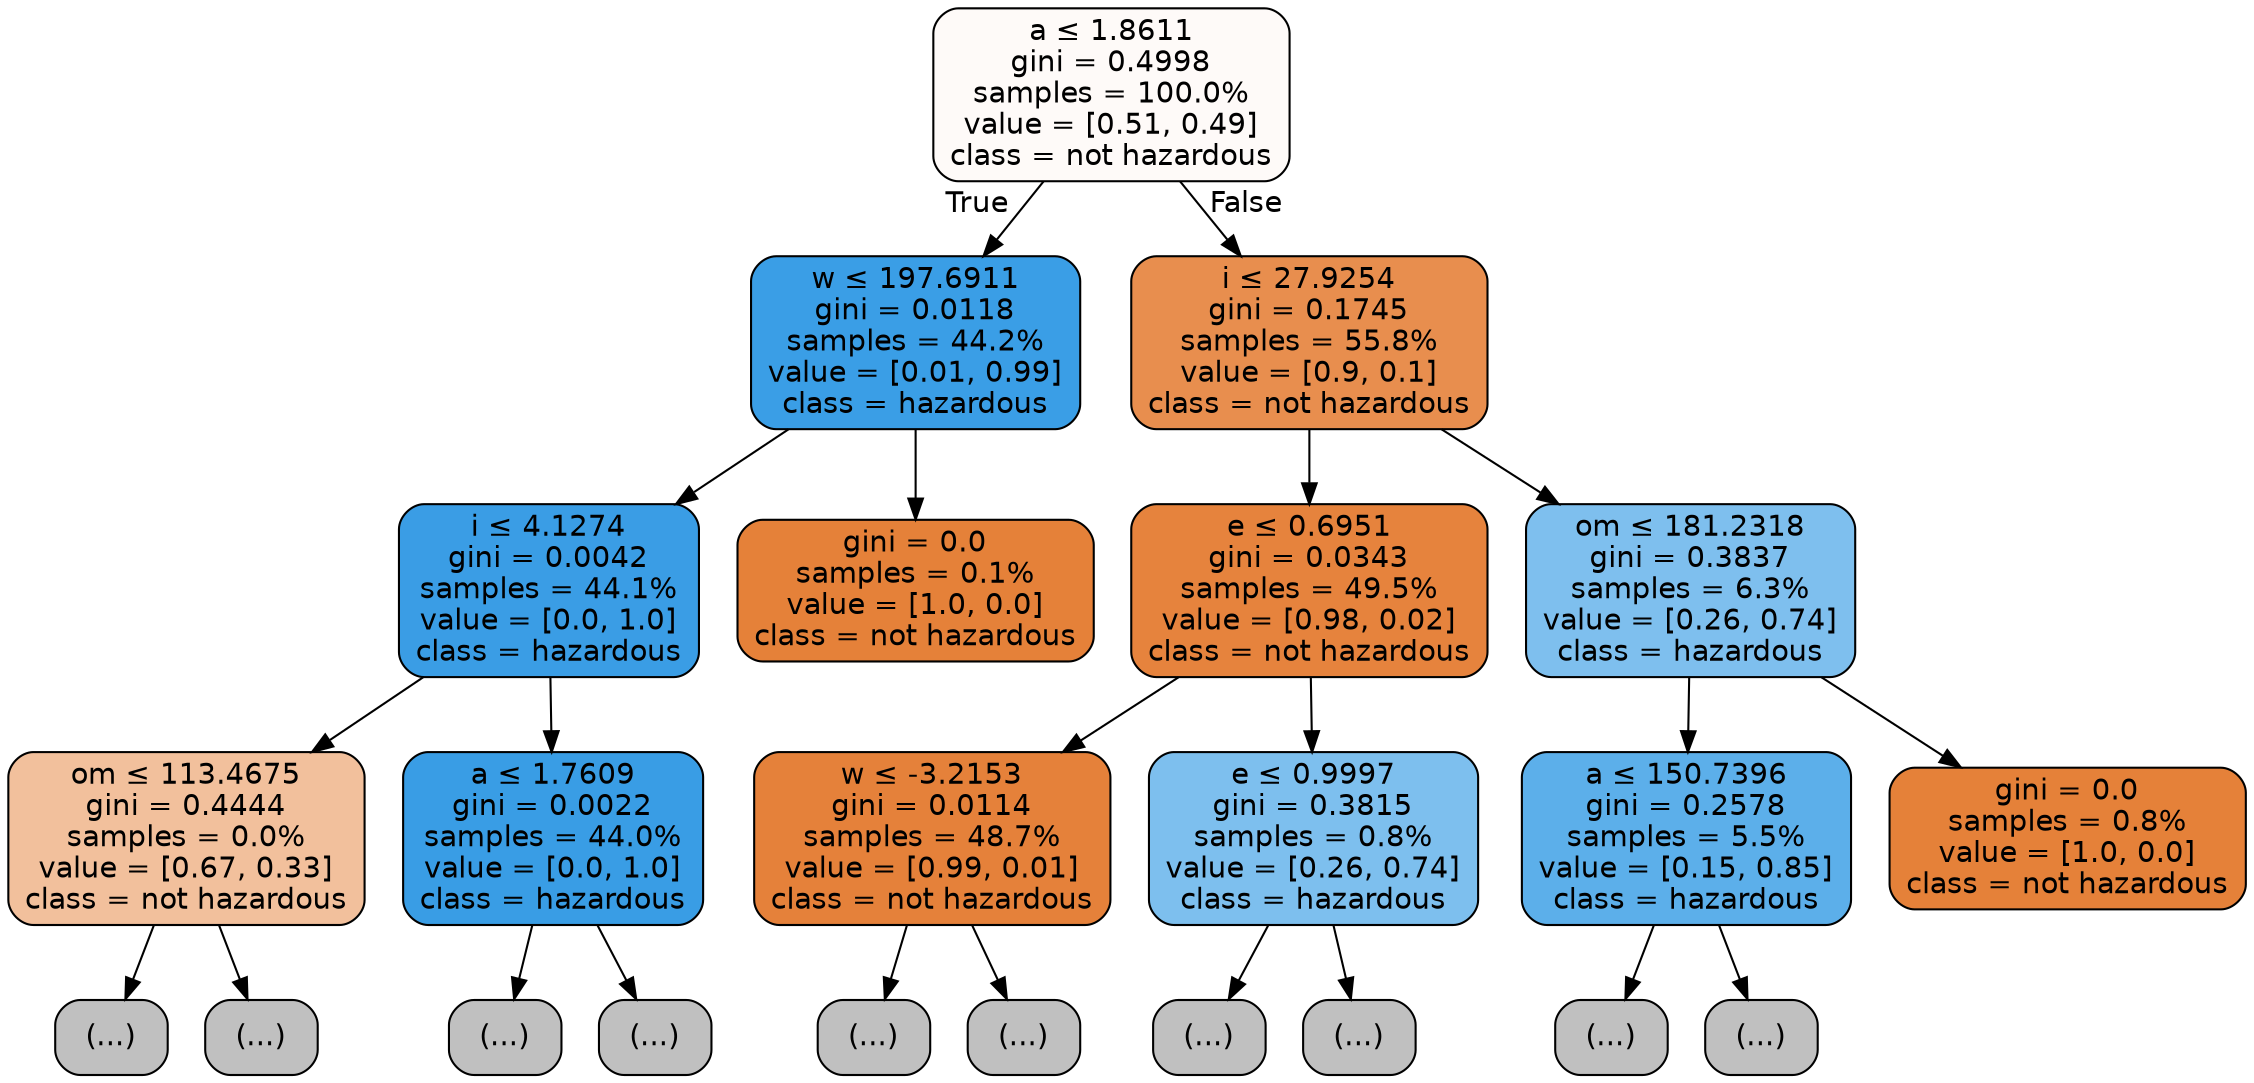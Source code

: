 digraph Tree {
node [color="black", fontname=helvetica, shape=box, style="filled, rounded"];
edge [fontname=helvetica];
0 [fillcolor="#e5813909", label=<a &le; 1.8611<br/>gini = 0.4998<br/>samples = 100.0%<br/>value = [0.51, 0.49]<br/>class = not hazardous>];
1 [fillcolor="#399de5fd", label=<w &le; 197.6911<br/>gini = 0.0118<br/>samples = 44.2%<br/>value = [0.01, 0.99]<br/>class = hazardous>];
0 -> 1  [headlabel="True", labelangle=45, labeldistance="2.5"];
2 [fillcolor="#399de5fe", label=<i &le; 4.1274<br/>gini = 0.0042<br/>samples = 44.1%<br/>value = [0.0, 1.0]<br/>class = hazardous>];
1 -> 2;
3 [fillcolor="#e581397f", label=<om &le; 113.4675<br/>gini = 0.4444<br/>samples = 0.0%<br/>value = [0.67, 0.33]<br/>class = not hazardous>];
2 -> 3;
4 [fillcolor="#C0C0C0", label="(...)"];
3 -> 4;
5 [fillcolor="#C0C0C0", label="(...)"];
3 -> 5;
6 [fillcolor="#399de5ff", label=<a &le; 1.7609<br/>gini = 0.0022<br/>samples = 44.0%<br/>value = [0.0, 1.0]<br/>class = hazardous>];
2 -> 6;
7 [fillcolor="#C0C0C0", label="(...)"];
6 -> 7;
10 [fillcolor="#C0C0C0", label="(...)"];
6 -> 10;
13 [fillcolor="#e58139ff", label=<gini = 0.0<br/>samples = 0.1%<br/>value = [1.0, 0.0]<br/>class = not hazardous>];
1 -> 13;
14 [fillcolor="#e58139e4", label=<i &le; 27.9254<br/>gini = 0.1745<br/>samples = 55.8%<br/>value = [0.9, 0.1]<br/>class = not hazardous>];
0 -> 14  [headlabel="False", labelangle="-45", labeldistance="2.5"];
15 [fillcolor="#e58139fa", label=<e &le; 0.6951<br/>gini = 0.0343<br/>samples = 49.5%<br/>value = [0.98, 0.02]<br/>class = not hazardous>];
14 -> 15;
16 [fillcolor="#e58139fe", label=<w &le; -3.2153<br/>gini = 0.0114<br/>samples = 48.7%<br/>value = [0.99, 0.01]<br/>class = not hazardous>];
15 -> 16;
17 [fillcolor="#C0C0C0", label="(...)"];
16 -> 17;
18 [fillcolor="#C0C0C0", label="(...)"];
16 -> 18;
21 [fillcolor="#399de5a7", label=<e &le; 0.9997<br/>gini = 0.3815<br/>samples = 0.8%<br/>value = [0.26, 0.74]<br/>class = hazardous>];
15 -> 21;
22 [fillcolor="#C0C0C0", label="(...)"];
21 -> 22;
25 [fillcolor="#C0C0C0", label="(...)"];
21 -> 25;
28 [fillcolor="#399de5a6", label=<om &le; 181.2318<br/>gini = 0.3837<br/>samples = 6.3%<br/>value = [0.26, 0.74]<br/>class = hazardous>];
14 -> 28;
29 [fillcolor="#399de5d1", label=<a &le; 150.7396<br/>gini = 0.2578<br/>samples = 5.5%<br/>value = [0.15, 0.85]<br/>class = hazardous>];
28 -> 29;
30 [fillcolor="#C0C0C0", label="(...)"];
29 -> 30;
33 [fillcolor="#C0C0C0", label="(...)"];
29 -> 33;
36 [fillcolor="#e58139ff", label=<gini = 0.0<br/>samples = 0.8%<br/>value = [1.0, 0.0]<br/>class = not hazardous>];
28 -> 36;
}
